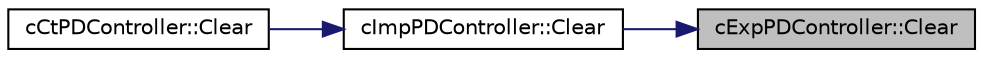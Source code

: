 digraph "cExpPDController::Clear"
{
 // LATEX_PDF_SIZE
  edge [fontname="Helvetica",fontsize="10",labelfontname="Helvetica",labelfontsize="10"];
  node [fontname="Helvetica",fontsize="10",shape=record];
  rankdir="RL";
  Node1 [label="cExpPDController::Clear",height=0.2,width=0.4,color="black", fillcolor="grey75", style="filled", fontcolor="black",tooltip=" "];
  Node1 -> Node2 [dir="back",color="midnightblue",fontsize="10",style="solid",fontname="Helvetica"];
  Node2 [label="cImpPDController::Clear",height=0.2,width=0.4,color="black", fillcolor="white", style="filled",URL="$classc_imp_p_d_controller.html#a684d369a065888208e1dd0bf6fdbbf27",tooltip=" "];
  Node2 -> Node3 [dir="back",color="midnightblue",fontsize="10",style="solid",fontname="Helvetica"];
  Node3 [label="cCtPDController::Clear",height=0.2,width=0.4,color="black", fillcolor="white", style="filled",URL="$classc_ct_p_d_controller.html#a7d2148dd77d863d813f0a0337b423381",tooltip=" "];
}
